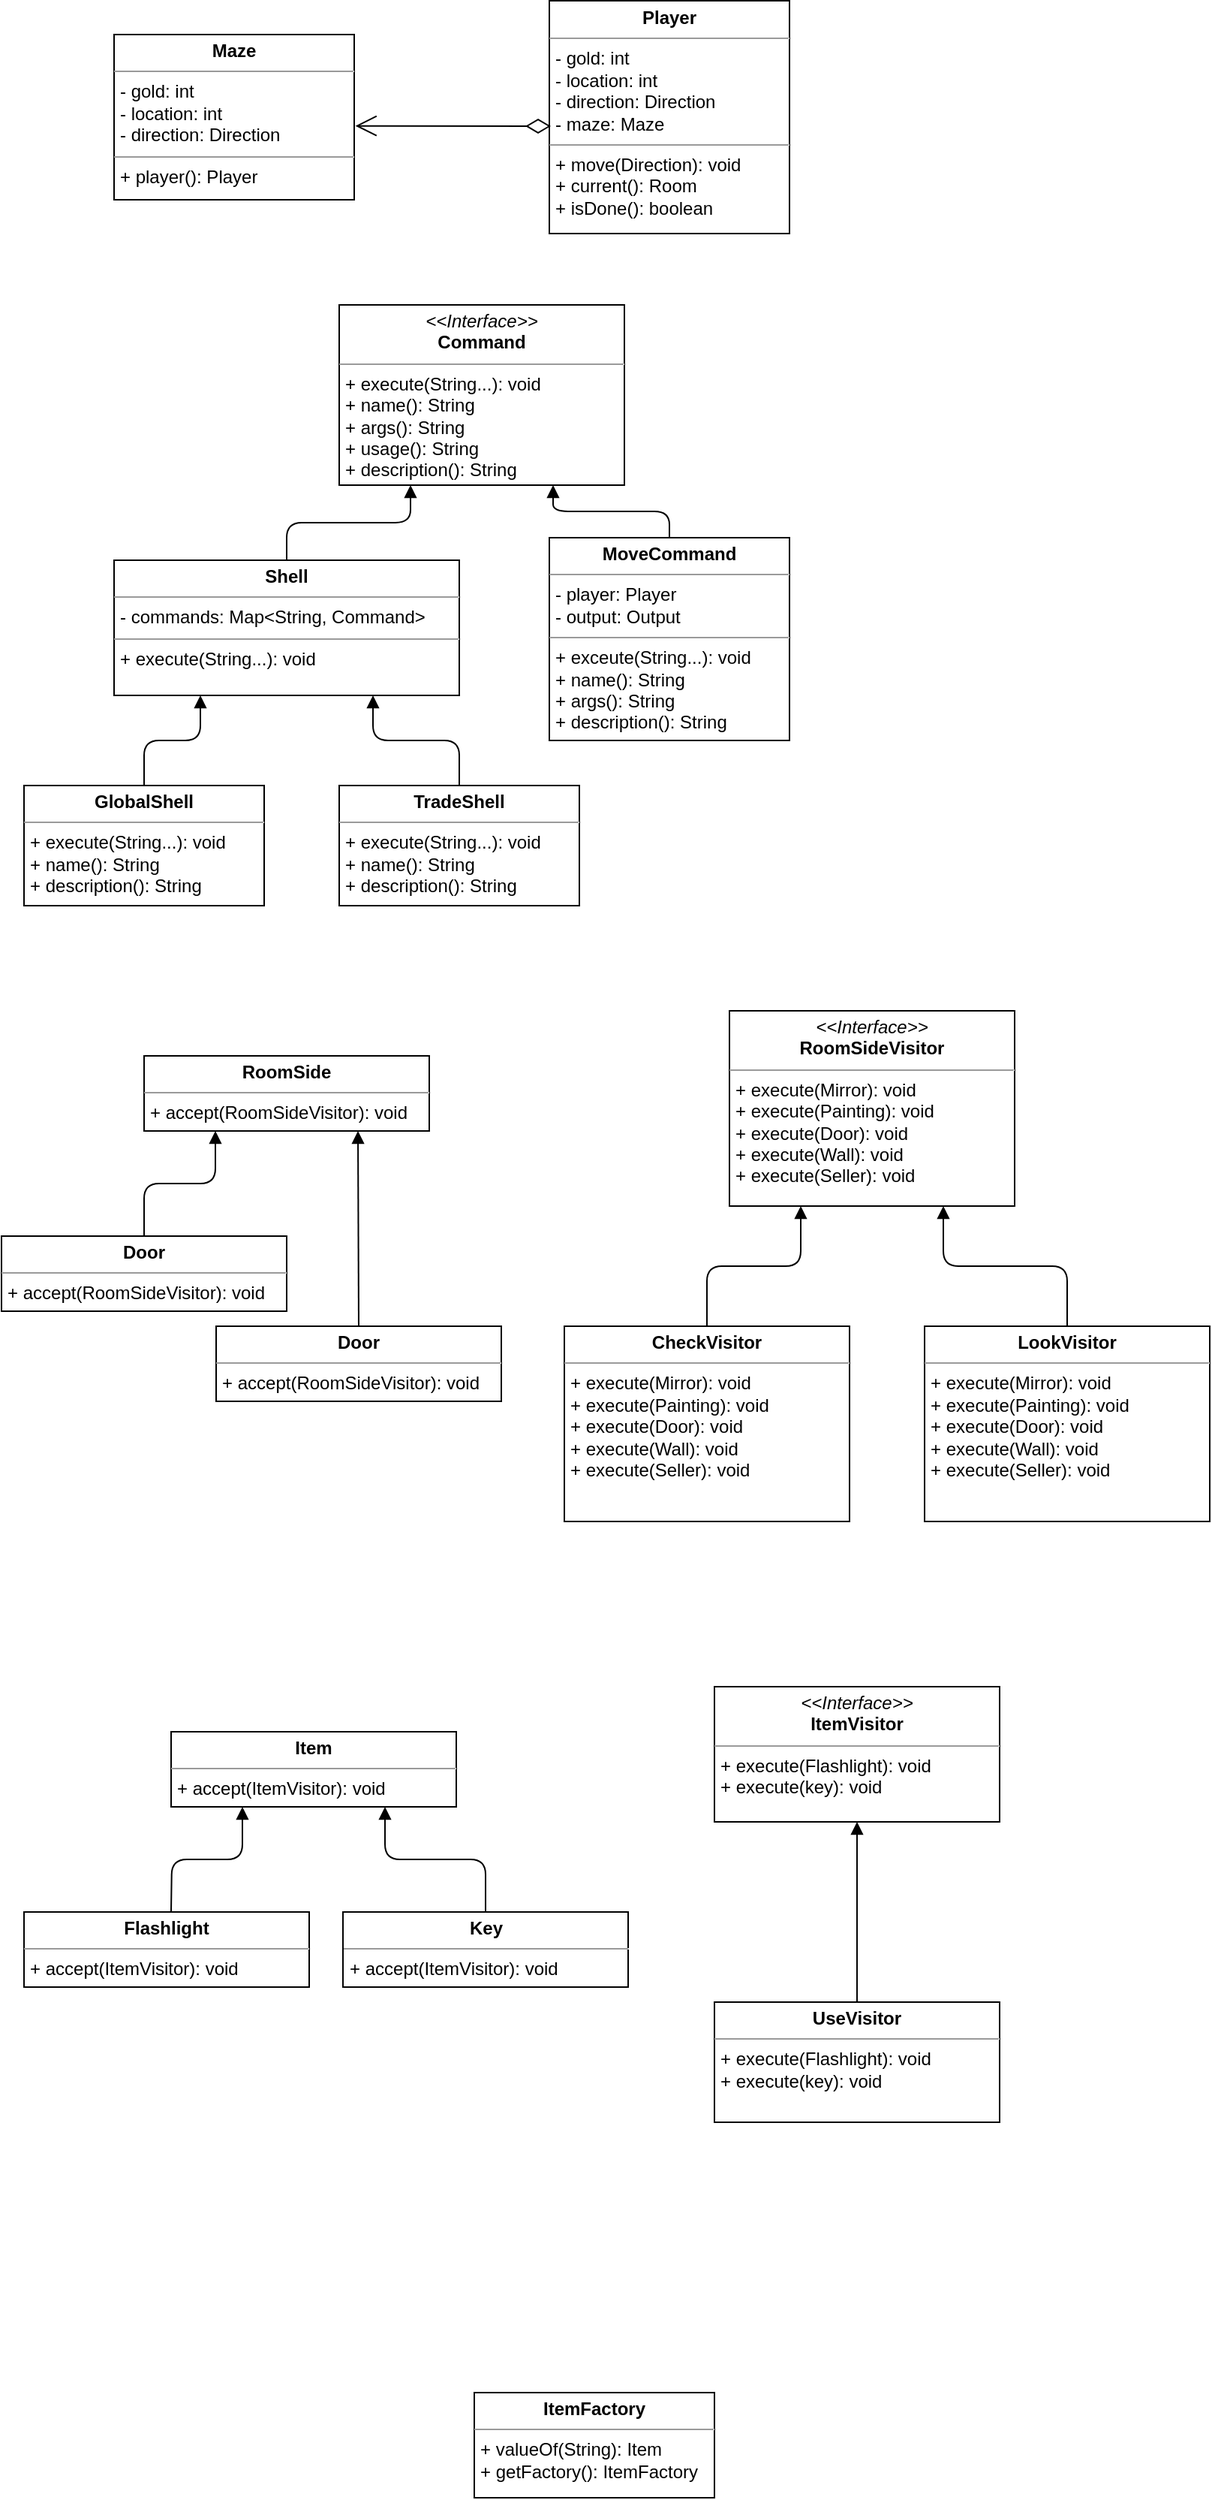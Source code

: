 <mxfile version="13.1.14" type="device"><diagram id="C5RBs43oDa-KdzZeNtuy" name="Page-1"><mxGraphModel dx="782" dy="442" grid="1" gridSize="10" guides="1" tooltips="1" connect="1" arrows="1" fold="1" page="1" pageScale="1" pageWidth="827" pageHeight="1169" math="0" shadow="0"><root><mxCell id="WIyWlLk6GJQsqaUBKTNV-0"/><mxCell id="WIyWlLk6GJQsqaUBKTNV-1" parent="WIyWlLk6GJQsqaUBKTNV-0"/><mxCell id="u1omw1oPXkuMjtejFKTz-4" value="&lt;p style=&quot;margin: 0px ; margin-top: 4px ; text-align: center&quot;&gt;&lt;b&gt;Maze&lt;/b&gt;&lt;/p&gt;&lt;hr size=&quot;1&quot;&gt;&lt;p style=&quot;margin: 0px ; margin-left: 4px&quot;&gt;- gold: int&lt;/p&gt;&lt;p style=&quot;margin: 0px ; margin-left: 4px&quot;&gt;- location: int&lt;/p&gt;&lt;p style=&quot;margin: 0px ; margin-left: 4px&quot;&gt;- direction: Direction&lt;/p&gt;&lt;hr size=&quot;1&quot;&gt;&lt;p style=&quot;margin: 0px ; margin-left: 4px&quot;&gt;+ player(): Player&lt;/p&gt;" style="verticalAlign=top;align=left;overflow=fill;fontSize=12;fontFamily=Helvetica;html=1;" parent="WIyWlLk6GJQsqaUBKTNV-1" vertex="1"><mxGeometry x="80" y="120" width="160" height="110" as="geometry"/></mxCell><mxCell id="u1omw1oPXkuMjtejFKTz-5" value="&lt;p style=&quot;margin: 0px ; margin-top: 4px ; text-align: center&quot;&gt;&lt;b&gt;Player&lt;/b&gt;&lt;/p&gt;&lt;hr size=&quot;1&quot;&gt;&lt;p style=&quot;margin: 0px 0px 0px 4px&quot;&gt;- gold: int&lt;/p&gt;&lt;p style=&quot;margin: 0px 0px 0px 4px&quot;&gt;- location: int&lt;/p&gt;&lt;p style=&quot;margin: 0px 0px 0px 4px&quot;&gt;- direction: Direction&lt;/p&gt;&lt;p style=&quot;margin: 0px 0px 0px 4px&quot;&gt;- maze: Maze&lt;/p&gt;&lt;hr size=&quot;1&quot;&gt;&lt;p style=&quot;margin: 0px ; margin-left: 4px&quot;&gt;+ move(Direction): void&lt;/p&gt;&lt;p style=&quot;margin: 0px ; margin-left: 4px&quot;&gt;+ current(): Room&lt;/p&gt;&lt;p style=&quot;margin: 0px ; margin-left: 4px&quot;&gt;+ isDone(): boolean&lt;/p&gt;" style="verticalAlign=top;align=left;overflow=fill;fontSize=12;fontFamily=Helvetica;html=1;" parent="WIyWlLk6GJQsqaUBKTNV-1" vertex="1"><mxGeometry x="370" y="97.5" width="160" height="155" as="geometry"/></mxCell><mxCell id="u1omw1oPXkuMjtejFKTz-6" value="" style="endArrow=open;html=1;endSize=12;startArrow=diamondThin;startSize=14;startFill=0;align=left;verticalAlign=bottom;entryX=1.005;entryY=0.553;entryDx=0;entryDy=0;entryPerimeter=0;" parent="WIyWlLk6GJQsqaUBKTNV-1" target="u1omw1oPXkuMjtejFKTz-4" edge="1"><mxGeometry x="-1" y="3" relative="1" as="geometry"><mxPoint x="371" y="181" as="sourcePoint"/><mxPoint x="420" y="240" as="targetPoint"/></mxGeometry></mxCell><mxCell id="u1omw1oPXkuMjtejFKTz-7" value="&lt;p style=&quot;margin: 0px ; margin-top: 4px ; text-align: center&quot;&gt;&lt;i&gt;&amp;lt;&amp;lt;Interface&amp;gt;&amp;gt;&lt;/i&gt;&lt;br&gt;&lt;b&gt;Command&lt;/b&gt;&lt;/p&gt;&lt;hr size=&quot;1&quot;&gt;&lt;p style=&quot;margin: 0px ; margin-left: 4px&quot;&gt;+ execute(String...): void&amp;nbsp;&lt;br&gt;+ name(): String&lt;/p&gt;&lt;p style=&quot;margin: 0px ; margin-left: 4px&quot;&gt;+ args(): String&lt;br&gt;&lt;/p&gt;&lt;p style=&quot;margin: 0px ; margin-left: 4px&quot;&gt;+ usage(): String&lt;br&gt;&lt;/p&gt;&lt;p style=&quot;margin: 0px ; margin-left: 4px&quot;&gt;+ description(): String&lt;/p&gt;" style="verticalAlign=top;align=left;overflow=fill;fontSize=12;fontFamily=Helvetica;html=1;" parent="WIyWlLk6GJQsqaUBKTNV-1" vertex="1"><mxGeometry x="230" y="300" width="190" height="120" as="geometry"/></mxCell><mxCell id="u1omw1oPXkuMjtejFKTz-8" value="&lt;p style=&quot;margin: 0px ; margin-top: 4px ; text-align: center&quot;&gt;&lt;b&gt;Shell&lt;/b&gt;&lt;/p&gt;&lt;hr size=&quot;1&quot;&gt;&lt;p style=&quot;margin: 0px ; margin-left: 4px&quot;&gt;- commands: Map&amp;lt;String, Command&amp;gt;&lt;/p&gt;&lt;hr size=&quot;1&quot;&gt;&lt;p style=&quot;margin: 0px ; margin-left: 4px&quot;&gt;+ execute(String...): void&lt;/p&gt;" style="verticalAlign=top;align=left;overflow=fill;fontSize=12;fontFamily=Helvetica;html=1;" parent="WIyWlLk6GJQsqaUBKTNV-1" vertex="1"><mxGeometry x="80" y="470" width="230" height="90" as="geometry"/></mxCell><mxCell id="u1omw1oPXkuMjtejFKTz-10" value="" style="endArrow=block;endFill=1;html=1;edgeStyle=orthogonalEdgeStyle;align=left;verticalAlign=top;entryX=0.25;entryY=1;entryDx=0;entryDy=0;" parent="WIyWlLk6GJQsqaUBKTNV-1" source="u1omw1oPXkuMjtejFKTz-8" target="u1omw1oPXkuMjtejFKTz-7" edge="1"><mxGeometry x="-1" relative="1" as="geometry"><mxPoint x="260" y="470" as="sourcePoint"/><mxPoint x="420" y="470" as="targetPoint"/></mxGeometry></mxCell><mxCell id="u1omw1oPXkuMjtejFKTz-11" value="" style="resizable=0;html=1;align=left;verticalAlign=bottom;labelBackgroundColor=#ffffff;fontSize=10;" parent="u1omw1oPXkuMjtejFKTz-10" connectable="0" vertex="1"><mxGeometry x="-1" relative="1" as="geometry"/></mxCell><mxCell id="u1omw1oPXkuMjtejFKTz-12" value="&lt;p style=&quot;margin: 0px ; margin-top: 4px ; text-align: center&quot;&gt;&lt;b&gt;GlobalShell&lt;/b&gt;&lt;/p&gt;&lt;hr size=&quot;1&quot;&gt;&lt;p style=&quot;margin: 0px ; margin-left: 4px&quot;&gt;+ execute(String...): void&lt;/p&gt;&lt;p style=&quot;margin: 0px 0px 0px 4px&quot;&gt;+ name(): String&lt;/p&gt;&lt;p style=&quot;margin: 0px ; margin-left: 4px&quot;&gt;+ description(): String&lt;/p&gt;" style="verticalAlign=top;align=left;overflow=fill;fontSize=12;fontFamily=Helvetica;html=1;" parent="WIyWlLk6GJQsqaUBKTNV-1" vertex="1"><mxGeometry x="20" y="620" width="160" height="80" as="geometry"/></mxCell><mxCell id="u1omw1oPXkuMjtejFKTz-13" value="" style="endArrow=block;endFill=1;html=1;edgeStyle=orthogonalEdgeStyle;align=left;verticalAlign=top;exitX=0.5;exitY=0;exitDx=0;exitDy=0;entryX=0.25;entryY=1;entryDx=0;entryDy=0;" parent="WIyWlLk6GJQsqaUBKTNV-1" source="u1omw1oPXkuMjtejFKTz-12" target="u1omw1oPXkuMjtejFKTz-8" edge="1"><mxGeometry x="-1" relative="1" as="geometry"><mxPoint x="260" y="620" as="sourcePoint"/><mxPoint x="420" y="620" as="targetPoint"/></mxGeometry></mxCell><mxCell id="u1omw1oPXkuMjtejFKTz-14" value="" style="resizable=0;html=1;align=left;verticalAlign=bottom;labelBackgroundColor=#ffffff;fontSize=10;" parent="u1omw1oPXkuMjtejFKTz-13" connectable="0" vertex="1"><mxGeometry x="-1" relative="1" as="geometry"/></mxCell><mxCell id="u1omw1oPXkuMjtejFKTz-19" value="" style="resizable=0;html=1;align=left;verticalAlign=bottom;labelBackgroundColor=#ffffff;fontSize=10;" parent="u1omw1oPXkuMjtejFKTz-13" connectable="0" vertex="1"><mxGeometry x="-1" relative="1" as="geometry"><mxPoint x="205" as="offset"/></mxGeometry></mxCell><mxCell id="u1omw1oPXkuMjtejFKTz-15" value="&lt;p style=&quot;margin: 0px ; margin-top: 4px ; text-align: center&quot;&gt;&lt;b&gt;MoveCommand&lt;/b&gt;&lt;/p&gt;&lt;hr size=&quot;1&quot;&gt;&lt;p style=&quot;margin: 0px ; margin-left: 4px&quot;&gt;- player: Player&lt;/p&gt;&lt;p style=&quot;margin: 0px ; margin-left: 4px&quot;&gt;- output: Output&lt;/p&gt;&lt;hr size=&quot;1&quot;&gt;&lt;p style=&quot;margin: 0px ; margin-left: 4px&quot;&gt;+ exceute(String...): void&lt;/p&gt;&lt;p style=&quot;margin: 0px 0px 0px 4px&quot;&gt;+ name(): String&lt;/p&gt;&lt;p style=&quot;margin: 0px 0px 0px 4px&quot;&gt;+ args(): String&lt;/p&gt;&lt;p style=&quot;margin: 0px 0px 0px 4px&quot;&gt;+ description(): String&lt;/p&gt;" style="verticalAlign=top;align=left;overflow=fill;fontSize=12;fontFamily=Helvetica;html=1;" parent="WIyWlLk6GJQsqaUBKTNV-1" vertex="1"><mxGeometry x="370" y="455" width="160" height="135" as="geometry"/></mxCell><mxCell id="u1omw1oPXkuMjtejFKTz-16" value="" style="endArrow=block;endFill=1;html=1;edgeStyle=orthogonalEdgeStyle;align=left;verticalAlign=top;exitX=0.5;exitY=0;exitDx=0;exitDy=0;entryX=0.75;entryY=1;entryDx=0;entryDy=0;" parent="WIyWlLk6GJQsqaUBKTNV-1" source="u1omw1oPXkuMjtejFKTz-15" target="u1omw1oPXkuMjtejFKTz-7" edge="1"><mxGeometry x="-1" relative="1" as="geometry"><mxPoint x="410" y="430" as="sourcePoint"/><mxPoint x="570" y="430" as="targetPoint"/></mxGeometry></mxCell><mxCell id="u1omw1oPXkuMjtejFKTz-17" value="" style="resizable=0;html=1;align=left;verticalAlign=bottom;labelBackgroundColor=#ffffff;fontSize=10;" parent="u1omw1oPXkuMjtejFKTz-16" connectable="0" vertex="1"><mxGeometry x="-1" relative="1" as="geometry"/></mxCell><mxCell id="u1omw1oPXkuMjtejFKTz-18" value="&lt;p style=&quot;margin: 0px ; margin-top: 4px ; text-align: center&quot;&gt;&lt;b&gt;TradeShell&lt;/b&gt;&lt;/p&gt;&lt;hr size=&quot;1&quot;&gt;&lt;p style=&quot;margin: 0px ; margin-left: 4px&quot;&gt;+ execute(String...): void&lt;/p&gt;&lt;p style=&quot;margin: 0px 0px 0px 4px&quot;&gt;+ name(): String&lt;/p&gt;&lt;p style=&quot;margin: 0px 0px 0px 4px&quot;&gt;+ description(): String&lt;/p&gt;" style="verticalAlign=top;align=left;overflow=fill;fontSize=12;fontFamily=Helvetica;html=1;" parent="WIyWlLk6GJQsqaUBKTNV-1" vertex="1"><mxGeometry x="230" y="620" width="160" height="80" as="geometry"/></mxCell><mxCell id="u1omw1oPXkuMjtejFKTz-20" value="" style="endArrow=block;endFill=1;html=1;edgeStyle=orthogonalEdgeStyle;align=left;verticalAlign=top;exitX=0.5;exitY=0;exitDx=0;exitDy=0;entryX=0.75;entryY=1;entryDx=0;entryDy=0;" parent="WIyWlLk6GJQsqaUBKTNV-1" source="u1omw1oPXkuMjtejFKTz-18" target="u1omw1oPXkuMjtejFKTz-8" edge="1"><mxGeometry x="-1" relative="1" as="geometry"><mxPoint x="310" y="600" as="sourcePoint"/><mxPoint x="470" y="600" as="targetPoint"/></mxGeometry></mxCell><mxCell id="u1omw1oPXkuMjtejFKTz-23" value="&lt;p style=&quot;margin: 0px ; margin-top: 4px ; text-align: center&quot;&gt;&lt;b&gt;RoomSide&lt;/b&gt;&lt;/p&gt;&lt;hr size=&quot;1&quot;&gt;&lt;p style=&quot;margin: 0px ; margin-left: 4px&quot;&gt;+ accept(RoomSideVisitor): void&lt;/p&gt;" style="verticalAlign=top;align=left;overflow=fill;fontSize=12;fontFamily=Helvetica;html=1;" parent="WIyWlLk6GJQsqaUBKTNV-1" vertex="1"><mxGeometry x="100" y="800" width="190" height="50" as="geometry"/></mxCell><mxCell id="u1omw1oPXkuMjtejFKTz-24" value="&lt;p style=&quot;margin: 0px ; margin-top: 4px ; text-align: center&quot;&gt;&lt;i&gt;&amp;lt;&amp;lt;Interface&amp;gt;&amp;gt;&lt;/i&gt;&lt;br&gt;&lt;b&gt;RoomSideVisitor&lt;/b&gt;&lt;/p&gt;&lt;hr size=&quot;1&quot;&gt;&lt;p style=&quot;margin: 0px ; margin-left: 4px&quot;&gt;+ execute(Mirror): void&lt;/p&gt;&lt;p style=&quot;margin: 0px ; margin-left: 4px&quot;&gt;+ execute(Painting): void&lt;br&gt;&lt;/p&gt;&lt;p style=&quot;margin: 0px ; margin-left: 4px&quot;&gt;+ execute(Door): void&lt;br&gt;&lt;/p&gt;&lt;p style=&quot;margin: 0px ; margin-left: 4px&quot;&gt;+ execute(Wall): void&lt;br&gt;&lt;/p&gt;&lt;p style=&quot;margin: 0px ; margin-left: 4px&quot;&gt;+ execute(Seller): void&lt;br&gt;&lt;/p&gt;" style="verticalAlign=top;align=left;overflow=fill;fontSize=12;fontFamily=Helvetica;html=1;" parent="WIyWlLk6GJQsqaUBKTNV-1" vertex="1"><mxGeometry x="490" y="770" width="190" height="130" as="geometry"/></mxCell><mxCell id="u1omw1oPXkuMjtejFKTz-25" value="&lt;p style=&quot;margin: 0px ; margin-top: 4px ; text-align: center&quot;&gt;&lt;b&gt;Door&lt;/b&gt;&lt;/p&gt;&lt;hr size=&quot;1&quot;&gt;&lt;p style=&quot;margin: 0px ; margin-left: 4px&quot;&gt;+ accept(RoomSideVisitor): void&lt;/p&gt;" style="verticalAlign=top;align=left;overflow=fill;fontSize=12;fontFamily=Helvetica;html=1;" parent="WIyWlLk6GJQsqaUBKTNV-1" vertex="1"><mxGeometry x="5" y="920" width="190" height="50" as="geometry"/></mxCell><mxCell id="u1omw1oPXkuMjtejFKTz-26" value="" style="endArrow=block;endFill=1;html=1;edgeStyle=orthogonalEdgeStyle;align=left;verticalAlign=top;exitX=0.5;exitY=0;exitDx=0;exitDy=0;entryX=0.25;entryY=1;entryDx=0;entryDy=0;" parent="WIyWlLk6GJQsqaUBKTNV-1" source="u1omw1oPXkuMjtejFKTz-25" target="u1omw1oPXkuMjtejFKTz-23" edge="1"><mxGeometry x="-1" relative="1" as="geometry"><mxPoint x="180" y="880" as="sourcePoint"/><mxPoint x="340" y="880" as="targetPoint"/></mxGeometry></mxCell><mxCell id="u1omw1oPXkuMjtejFKTz-27" value="" style="resizable=0;html=1;align=left;verticalAlign=bottom;labelBackgroundColor=#ffffff;fontSize=10;" parent="u1omw1oPXkuMjtejFKTz-26" connectable="0" vertex="1"><mxGeometry x="-1" relative="1" as="geometry"/></mxCell><mxCell id="u1omw1oPXkuMjtejFKTz-28" value="&lt;p style=&quot;margin: 0px ; margin-top: 4px ; text-align: center&quot;&gt;&lt;b&gt;Door&lt;/b&gt;&lt;/p&gt;&lt;hr size=&quot;1&quot;&gt;&lt;p style=&quot;margin: 0px ; margin-left: 4px&quot;&gt;+ accept(RoomSideVisitor): void&lt;/p&gt;" style="verticalAlign=top;align=left;overflow=fill;fontSize=12;fontFamily=Helvetica;html=1;" parent="WIyWlLk6GJQsqaUBKTNV-1" vertex="1"><mxGeometry x="148" y="980" width="190" height="50" as="geometry"/></mxCell><mxCell id="u1omw1oPXkuMjtejFKTz-29" value="" style="endArrow=block;endFill=1;html=1;align=left;verticalAlign=top;exitX=0.5;exitY=0;exitDx=0;exitDy=0;entryX=0.75;entryY=1;entryDx=0;entryDy=0;" parent="WIyWlLk6GJQsqaUBKTNV-1" source="u1omw1oPXkuMjtejFKTz-28" target="u1omw1oPXkuMjtejFKTz-23" edge="1"><mxGeometry x="-1" relative="1" as="geometry"><mxPoint x="270" y="940" as="sourcePoint"/><mxPoint x="317.5" y="870" as="targetPoint"/></mxGeometry></mxCell><mxCell id="u1omw1oPXkuMjtejFKTz-30" value="" style="resizable=0;html=1;align=left;verticalAlign=bottom;labelBackgroundColor=#ffffff;fontSize=10;" parent="u1omw1oPXkuMjtejFKTz-29" connectable="0" vertex="1"><mxGeometry x="-1" relative="1" as="geometry"/></mxCell><mxCell id="u1omw1oPXkuMjtejFKTz-32" value="&lt;p style=&quot;margin: 0px ; margin-top: 4px ; text-align: center&quot;&gt;&lt;b&gt;CheckVisitor&lt;/b&gt;&lt;/p&gt;&lt;hr size=&quot;1&quot;&gt;&lt;p style=&quot;margin: 0px ; margin-left: 4px&quot;&gt;+ execute(Mirror): void&lt;/p&gt;&lt;p style=&quot;margin: 0px ; margin-left: 4px&quot;&gt;+ execute(Painting): void&lt;br&gt;&lt;/p&gt;&lt;p style=&quot;margin: 0px ; margin-left: 4px&quot;&gt;+ execute(Door): void&lt;br&gt;&lt;/p&gt;&lt;p style=&quot;margin: 0px ; margin-left: 4px&quot;&gt;+ execute(Wall): void&lt;br&gt;&lt;/p&gt;&lt;p style=&quot;margin: 0px ; margin-left: 4px&quot;&gt;+ execute(Seller): void&lt;br&gt;&lt;/p&gt;" style="verticalAlign=top;align=left;overflow=fill;fontSize=12;fontFamily=Helvetica;html=1;" parent="WIyWlLk6GJQsqaUBKTNV-1" vertex="1"><mxGeometry x="380" y="980" width="190" height="130" as="geometry"/></mxCell><mxCell id="u1omw1oPXkuMjtejFKTz-33" value="" style="endArrow=block;endFill=1;html=1;edgeStyle=orthogonalEdgeStyle;align=left;verticalAlign=top;exitX=0.5;exitY=0;exitDx=0;exitDy=0;entryX=0.25;entryY=1;entryDx=0;entryDy=0;" parent="WIyWlLk6GJQsqaUBKTNV-1" source="u1omw1oPXkuMjtejFKTz-32" target="u1omw1oPXkuMjtejFKTz-24" edge="1"><mxGeometry x="-1" relative="1" as="geometry"><mxPoint x="604" y="1010" as="sourcePoint"/><mxPoint x="651.5" y="940" as="targetPoint"/></mxGeometry></mxCell><mxCell id="u1omw1oPXkuMjtejFKTz-34" value="" style="resizable=0;html=1;align=left;verticalAlign=bottom;labelBackgroundColor=#ffffff;fontSize=10;" parent="u1omw1oPXkuMjtejFKTz-33" connectable="0" vertex="1"><mxGeometry x="-1" relative="1" as="geometry"/></mxCell><mxCell id="u1omw1oPXkuMjtejFKTz-35" value="&lt;p style=&quot;margin: 0px ; margin-top: 4px ; text-align: center&quot;&gt;&lt;b&gt;LookVisitor&lt;/b&gt;&lt;/p&gt;&lt;hr size=&quot;1&quot;&gt;&lt;p style=&quot;margin: 0px ; margin-left: 4px&quot;&gt;+ execute(Mirror): void&lt;/p&gt;&lt;p style=&quot;margin: 0px ; margin-left: 4px&quot;&gt;+ execute(Painting): void&lt;br&gt;&lt;/p&gt;&lt;p style=&quot;margin: 0px ; margin-left: 4px&quot;&gt;+ execute(Door): void&lt;br&gt;&lt;/p&gt;&lt;p style=&quot;margin: 0px ; margin-left: 4px&quot;&gt;+ execute(Wall): void&lt;br&gt;&lt;/p&gt;&lt;p style=&quot;margin: 0px ; margin-left: 4px&quot;&gt;+ execute(Seller): void&lt;br&gt;&lt;/p&gt;" style="verticalAlign=top;align=left;overflow=fill;fontSize=12;fontFamily=Helvetica;html=1;" parent="WIyWlLk6GJQsqaUBKTNV-1" vertex="1"><mxGeometry x="620" y="980" width="190" height="130" as="geometry"/></mxCell><mxCell id="u1omw1oPXkuMjtejFKTz-36" value="" style="endArrow=block;endFill=1;html=1;edgeStyle=orthogonalEdgeStyle;align=left;verticalAlign=top;exitX=0.5;exitY=0;exitDx=0;exitDy=0;entryX=0.75;entryY=1;entryDx=0;entryDy=0;" parent="WIyWlLk6GJQsqaUBKTNV-1" source="u1omw1oPXkuMjtejFKTz-35" target="u1omw1oPXkuMjtejFKTz-24" edge="1"><mxGeometry x="-1" relative="1" as="geometry"><mxPoint x="590" y="969.97" as="sourcePoint"/><mxPoint x="662.5" y="889.97" as="targetPoint"/></mxGeometry></mxCell><mxCell id="u1omw1oPXkuMjtejFKTz-37" value="" style="resizable=0;html=1;align=left;verticalAlign=bottom;labelBackgroundColor=#ffffff;fontSize=10;" parent="u1omw1oPXkuMjtejFKTz-36" connectable="0" vertex="1"><mxGeometry x="-1" relative="1" as="geometry"/></mxCell><mxCell id="u1omw1oPXkuMjtejFKTz-38" value="&lt;p style=&quot;margin: 0px ; margin-top: 4px ; text-align: center&quot;&gt;&lt;b&gt;Item&lt;/b&gt;&lt;/p&gt;&lt;hr size=&quot;1&quot;&gt;&lt;p style=&quot;margin: 0px ; margin-left: 4px&quot;&gt;+ accept(ItemVisitor): void&lt;/p&gt;" style="verticalAlign=top;align=left;overflow=fill;fontSize=12;fontFamily=Helvetica;html=1;" parent="WIyWlLk6GJQsqaUBKTNV-1" vertex="1"><mxGeometry x="118" y="1250" width="190" height="50" as="geometry"/></mxCell><mxCell id="u1omw1oPXkuMjtejFKTz-39" value="&lt;p style=&quot;margin: 0px ; margin-top: 4px ; text-align: center&quot;&gt;&lt;i&gt;&amp;lt;&amp;lt;Interface&amp;gt;&amp;gt;&lt;/i&gt;&lt;br&gt;&lt;b&gt;ItemVisitor&lt;/b&gt;&lt;/p&gt;&lt;hr size=&quot;1&quot;&gt;&lt;p style=&quot;margin: 0px ; margin-left: 4px&quot;&gt;+ execute(Flashlight): void&lt;/p&gt;&lt;p style=&quot;margin: 0px ; margin-left: 4px&quot;&gt;+ execute(key): void&lt;/p&gt;" style="verticalAlign=top;align=left;overflow=fill;fontSize=12;fontFamily=Helvetica;html=1;" parent="WIyWlLk6GJQsqaUBKTNV-1" vertex="1"><mxGeometry x="480" y="1220" width="190" height="90" as="geometry"/></mxCell><mxCell id="u1omw1oPXkuMjtejFKTz-40" value="&lt;p style=&quot;margin: 0px ; margin-top: 4px ; text-align: center&quot;&gt;&lt;b&gt;Flashlight&lt;/b&gt;&lt;/p&gt;&lt;hr size=&quot;1&quot;&gt;&lt;p style=&quot;margin: 0px ; margin-left: 4px&quot;&gt;+ accept(ItemVisitor): void&lt;/p&gt;" style="verticalAlign=top;align=left;overflow=fill;fontSize=12;fontFamily=Helvetica;html=1;" parent="WIyWlLk6GJQsqaUBKTNV-1" vertex="1"><mxGeometry x="20" y="1370" width="190" height="50" as="geometry"/></mxCell><mxCell id="u1omw1oPXkuMjtejFKTz-41" value="" style="endArrow=block;endFill=1;html=1;edgeStyle=orthogonalEdgeStyle;align=left;verticalAlign=top;exitX=0.5;exitY=0;exitDx=0;exitDy=0;entryX=0.25;entryY=1;entryDx=0;entryDy=0;" parent="WIyWlLk6GJQsqaUBKTNV-1" target="u1omw1oPXkuMjtejFKTz-38" edge="1"><mxGeometry x="-1" relative="1" as="geometry"><mxPoint x="118" y="1370" as="sourcePoint"/><mxPoint x="358" y="1330" as="targetPoint"/></mxGeometry></mxCell><mxCell id="u1omw1oPXkuMjtejFKTz-42" value="" style="resizable=0;html=1;align=left;verticalAlign=bottom;labelBackgroundColor=#ffffff;fontSize=10;" parent="u1omw1oPXkuMjtejFKTz-41" connectable="0" vertex="1"><mxGeometry x="-1" relative="1" as="geometry"/></mxCell><mxCell id="u1omw1oPXkuMjtejFKTz-43" value="&lt;p style=&quot;margin: 0px ; margin-top: 4px ; text-align: center&quot;&gt;&lt;b&gt;Key&lt;/b&gt;&lt;/p&gt;&lt;hr size=&quot;1&quot;&gt;&lt;p style=&quot;margin: 0px ; margin-left: 4px&quot;&gt;+ accept(ItemVisitor): void&lt;/p&gt;" style="verticalAlign=top;align=left;overflow=fill;fontSize=12;fontFamily=Helvetica;html=1;" parent="WIyWlLk6GJQsqaUBKTNV-1" vertex="1"><mxGeometry x="232.5" y="1370" width="190" height="50" as="geometry"/></mxCell><mxCell id="u1omw1oPXkuMjtejFKTz-46" value="&lt;p style=&quot;margin: 0px ; margin-top: 4px ; text-align: center&quot;&gt;&lt;b&gt;UseVisitor&lt;/b&gt;&lt;/p&gt;&lt;hr size=&quot;1&quot;&gt;&lt;p style=&quot;margin: 0px 0px 0px 4px&quot;&gt;+ execute(Flashlight): void&lt;/p&gt;&lt;p style=&quot;margin: 0px 0px 0px 4px&quot;&gt;+ execute(key): void&lt;/p&gt;" style="verticalAlign=top;align=left;overflow=fill;fontSize=12;fontFamily=Helvetica;html=1;" parent="WIyWlLk6GJQsqaUBKTNV-1" vertex="1"><mxGeometry x="480" y="1430" width="190" height="80" as="geometry"/></mxCell><mxCell id="u1omw1oPXkuMjtejFKTz-47" value="" style="endArrow=block;endFill=1;html=1;edgeStyle=orthogonalEdgeStyle;align=left;verticalAlign=top;exitX=0.5;exitY=0;exitDx=0;exitDy=0;entryX=0.5;entryY=1;entryDx=0;entryDy=0;" parent="WIyWlLk6GJQsqaUBKTNV-1" source="u1omw1oPXkuMjtejFKTz-46" target="u1omw1oPXkuMjtejFKTz-39" edge="1"><mxGeometry x="-1" relative="1" as="geometry"><mxPoint x="646.5" y="1460" as="sourcePoint"/><mxPoint x="488" y="1330" as="targetPoint"/></mxGeometry></mxCell><mxCell id="u1omw1oPXkuMjtejFKTz-48" value="" style="resizable=0;html=1;align=left;verticalAlign=bottom;labelBackgroundColor=#ffffff;fontSize=10;" parent="u1omw1oPXkuMjtejFKTz-47" connectable="0" vertex="1"><mxGeometry x="-1" relative="1" as="geometry"/></mxCell><mxCell id="u1omw1oPXkuMjtejFKTz-52" value="" style="endArrow=block;endFill=1;html=1;edgeStyle=orthogonalEdgeStyle;align=left;verticalAlign=top;exitX=0.5;exitY=0;exitDx=0;exitDy=0;entryX=0.75;entryY=1;entryDx=0;entryDy=0;" parent="WIyWlLk6GJQsqaUBKTNV-1" source="u1omw1oPXkuMjtejFKTz-43" target="u1omw1oPXkuMjtejFKTz-38" edge="1"><mxGeometry x="-1" relative="1" as="geometry"><mxPoint x="128" y="1380" as="sourcePoint"/><mxPoint x="175.5" y="1310" as="targetPoint"/></mxGeometry></mxCell><mxCell id="u1omw1oPXkuMjtejFKTz-53" value="" style="resizable=0;html=1;align=left;verticalAlign=bottom;labelBackgroundColor=#ffffff;fontSize=10;" parent="u1omw1oPXkuMjtejFKTz-52" connectable="0" vertex="1"><mxGeometry x="-1" relative="1" as="geometry"/></mxCell><mxCell id="u1omw1oPXkuMjtejFKTz-58" value="&lt;p style=&quot;margin: 0px ; margin-top: 4px ; text-align: center&quot;&gt;&lt;b&gt;ItemFactory&lt;/b&gt;&lt;/p&gt;&lt;hr size=&quot;1&quot;&gt;&lt;p style=&quot;margin: 0px ; margin-left: 4px&quot;&gt;+ valueOf(String): Item&lt;/p&gt;&lt;p style=&quot;margin: 0px ; margin-left: 4px&quot;&gt;+ getFactory(): ItemFactory&lt;/p&gt;" style="verticalAlign=top;align=left;overflow=fill;fontSize=12;fontFamily=Helvetica;html=1;" parent="WIyWlLk6GJQsqaUBKTNV-1" vertex="1"><mxGeometry x="320" y="1690" width="160" height="70" as="geometry"/></mxCell></root></mxGraphModel></diagram></mxfile>